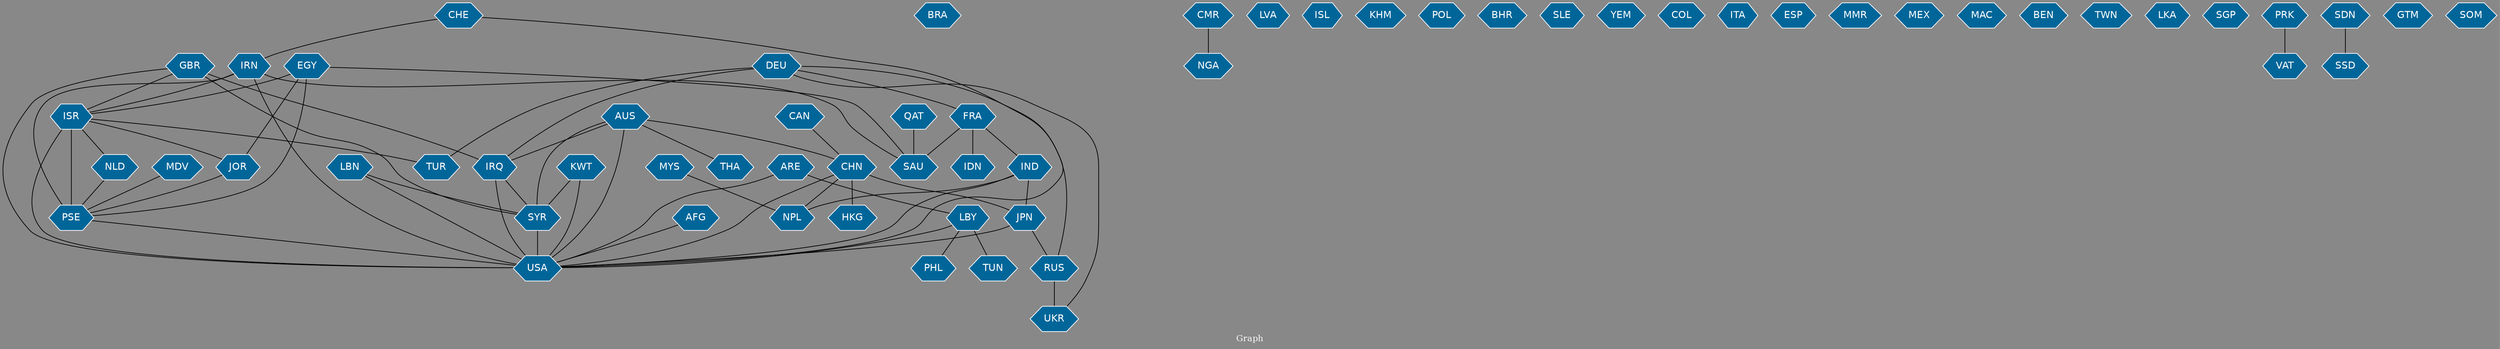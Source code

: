 // Countries together in item graph
graph {
	graph [bgcolor="#888888" fontcolor=white fontsize=12 label="Graph" outputorder=edgesfirst overlap=prism]
	node [color=white fillcolor="#006699" fontcolor=white fontname=Helvetica shape=hexagon style=filled]
	edge [arrowhead=open color=black fontcolor=white fontname=Courier fontsize=12]
		TUR [label=TUR]
		JPN [label=JPN]
		BRA [label=BRA]
		RUS [label=RUS]
		UKR [label=UKR]
		NGA [label=NGA]
		GBR [label=GBR]
		USA [label=USA]
		PSE [label=PSE]
		PHL [label=PHL]
		CHN [label=CHN]
		LBY [label=LBY]
		AFG [label=AFG]
		IND [label=IND]
		ISR [label=ISR]
		IRQ [label=IRQ]
		CAN [label=CAN]
		MYS [label=MYS]
		HKG [label=HKG]
		JOR [label=JOR]
		TUN [label=TUN]
		IRN [label=IRN]
		LVA [label=LVA]
		ISL [label=ISL]
		EGY [label=EGY]
		SYR [label=SYR]
		FRA [label=FRA]
		SAU [label=SAU]
		KHM [label=KHM]
		CMR [label=CMR]
		NLD [label=NLD]
		POL [label=POL]
		THA [label=THA]
		DEU [label=DEU]
		AUS [label=AUS]
		BHR [label=BHR]
		SLE [label=SLE]
		LBN [label=LBN]
		CHE [label=CHE]
		YEM [label=YEM]
		ARE [label=ARE]
		COL [label=COL]
		ITA [label=ITA]
		QAT [label=QAT]
		ESP [label=ESP]
		MMR [label=MMR]
		MEX [label=MEX]
		KWT [label=KWT]
		MDV [label=MDV]
		MAC [label=MAC]
		BEN [label=BEN]
		IDN [label=IDN]
		TWN [label=TWN]
		NPL [label=NPL]
		LKA [label=LKA]
		SGP [label=SGP]
		VAT [label=VAT]
		PRK [label=PRK]
		SSD [label=SSD]
		SDN [label=SDN]
		GTM [label=GTM]
		SOM [label=SOM]
			FRA -- IDN [weight=1]
			AUS -- CHN [weight=1]
			SYR -- USA [weight=4]
			DEU -- UKR [weight=2]
			ISR -- PSE [weight=14]
			ISR -- JOR [weight=1]
			DEU -- RUS [weight=2]
			JPN -- USA [weight=1]
			EGY -- SAU [weight=1]
			CHN -- USA [weight=6]
			CHN -- NPL [weight=1]
			AUS -- USA [weight=2]
			LBY -- PHL [weight=3]
			EGY -- JOR [weight=1]
			EGY -- PSE [weight=2]
			DEU -- FRA [weight=1]
			AUS -- THA [weight=1]
			IRQ -- USA [weight=6]
			LBN -- USA [weight=1]
			NLD -- PSE [weight=1]
			EGY -- ISR [weight=3]
			LBY -- TUN [weight=2]
			AUS -- SYR [weight=1]
			ISR -- TUR [weight=1]
			GBR -- ISR [weight=1]
			AUS -- IRQ [weight=1]
			CHE -- IRN [weight=1]
			KWT -- SYR [weight=1]
			IND -- JPN [weight=1]
			DEU -- TUR [weight=4]
			AFG -- USA [weight=2]
			CAN -- CHN [weight=1]
			FRA -- IND [weight=1]
			CHE -- USA [weight=1]
			ISR -- NLD [weight=1]
			FRA -- SAU [weight=1]
			CHN -- JPN [weight=1]
			DEU -- IRQ [weight=1]
			LBN -- SYR [weight=2]
			RUS -- UKR [weight=16]
			PSE -- USA [weight=1]
			IRQ -- SYR [weight=1]
			IRN -- USA [weight=4]
			LBY -- USA [weight=1]
			JPN -- RUS [weight=1]
			QAT -- SAU [weight=1]
			SDN -- SSD [weight=2]
			IRN -- SAU [weight=1]
			ISR -- USA [weight=1]
			IND -- NPL [weight=1]
			KWT -- USA [weight=1]
			PRK -- VAT [weight=1]
			IRN -- PSE [weight=1]
			IRN -- ISR [weight=2]
			ARE -- LBY [weight=1]
			MDV -- PSE [weight=1]
			GBR -- IRQ [weight=2]
			GBR -- USA [weight=1]
			IND -- USA [weight=2]
			JOR -- PSE [weight=1]
			ARE -- USA [weight=1]
			MYS -- NPL [weight=1]
			GBR -- SYR [weight=1]
			CMR -- NGA [weight=1]
			CHN -- HKG [weight=1]
}